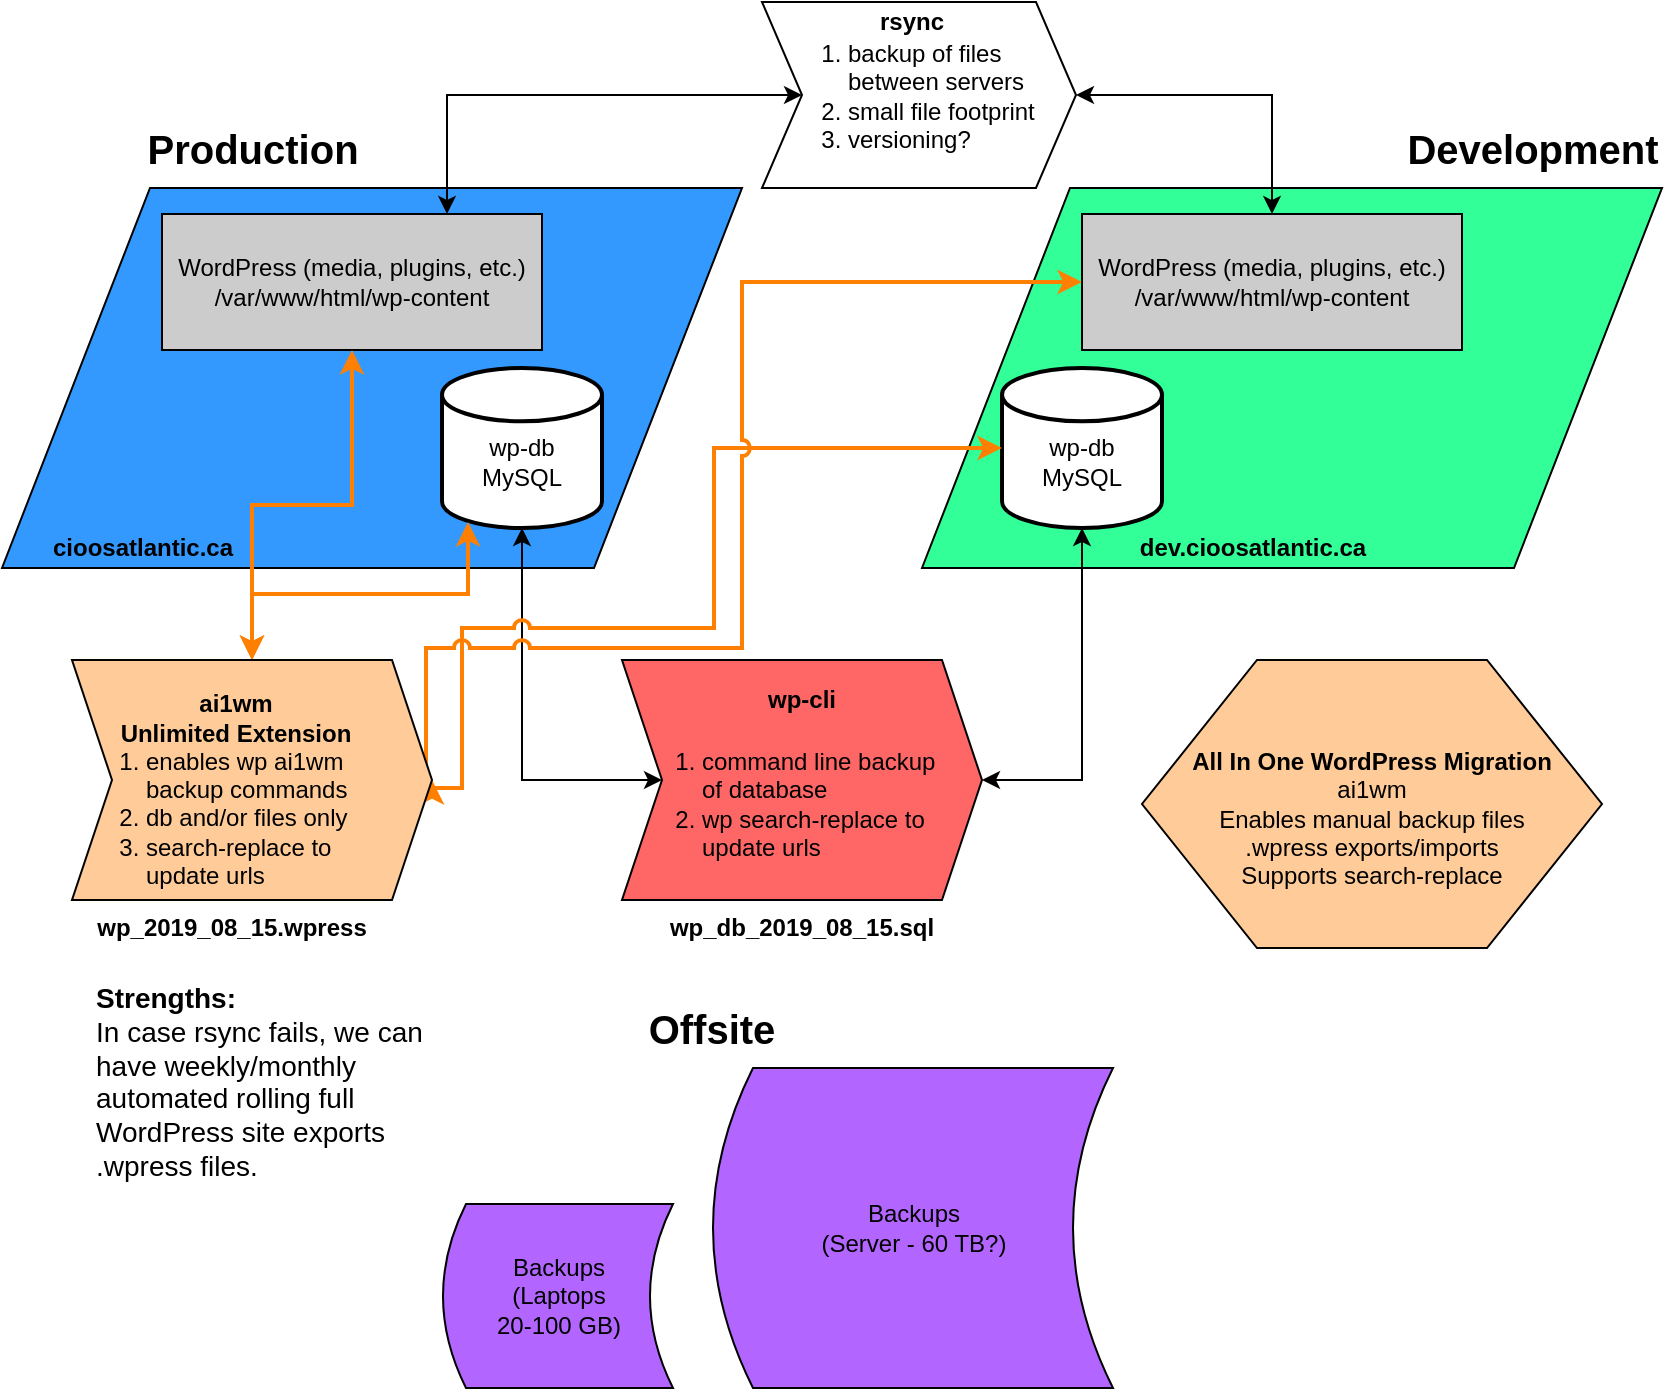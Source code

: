 <mxfile version="11.1.4"><diagram id="LKgL2-ZeIIv25cqgZQPq" name="Page-1"><mxGraphModel dx="1259" dy="699" grid="1" gridSize="10" guides="1" tooltips="1" connect="1" arrows="1" fold="1" page="1" pageScale="1" pageWidth="850" pageHeight="1100" math="0" shadow="0"><root><mxCell id="0"/><mxCell id="1" parent="0"/><mxCell id="nNQpPC160YtfCMQJZUzL-7" value="" style="shape=parallelogram;perimeter=parallelogramPerimeter;whiteSpace=wrap;html=1;fillColor=#33FF99;" vertex="1" parent="1"><mxGeometry x="460" y="200" width="370" height="190" as="geometry"/></mxCell><mxCell id="nNQpPC160YtfCMQJZUzL-1" value="" style="shape=parallelogram;perimeter=parallelogramPerimeter;whiteSpace=wrap;html=1;fillColor=#3399FF;" vertex="1" parent="1"><mxGeometry y="200" width="370" height="190" as="geometry"/></mxCell><mxCell id="nNQpPC160YtfCMQJZUzL-3" value="Production" style="text;html=1;resizable=0;autosize=1;align=center;verticalAlign=middle;points=[];fillColor=none;strokeColor=none;rounded=0;fontStyle=1;fontSize=20;" vertex="1" parent="1"><mxGeometry x="90" y="170" width="70" height="20" as="geometry"/></mxCell><mxCell id="nNQpPC160YtfCMQJZUzL-21" style="edgeStyle=orthogonalEdgeStyle;rounded=0;orthogonalLoop=1;jettySize=auto;html=1;entryX=1;entryY=0.5;entryDx=0;entryDy=0;fillColor=#ffffff;startArrow=classic;startFill=1;exitX=0.5;exitY=1;exitDx=0;exitDy=0;exitPerimeter=0;" edge="1" parent="1" source="nNQpPC160YtfCMQJZUzL-12" target="nNQpPC160YtfCMQJZUzL-15"><mxGeometry relative="1" as="geometry"><mxPoint x="540" y="430" as="sourcePoint"/><Array as="points"><mxPoint x="540" y="496"/></Array></mxGeometry></mxCell><mxCell id="nNQpPC160YtfCMQJZUzL-4" value="dev.cioosatlantic.ca" style="text;html=1;resizable=0;autosize=1;align=center;verticalAlign=middle;points=[];fillColor=none;strokeColor=none;rounded=0;fontStyle=1" vertex="1" parent="1"><mxGeometry x="565" y="370" width="120" height="20" as="geometry"/></mxCell><mxCell id="nNQpPC160YtfCMQJZUzL-5" value="Development" style="text;html=1;resizable=0;autosize=1;align=center;verticalAlign=middle;points=[];fillColor=none;strokeColor=none;rounded=0;fontStyle=1;fontSize=20;" vertex="1" parent="1"><mxGeometry x="720" y="170" width="90" height="20" as="geometry"/></mxCell><mxCell id="nNQpPC160YtfCMQJZUzL-26" style="edgeStyle=orthogonalEdgeStyle;rounded=0;orthogonalLoop=1;jettySize=auto;html=1;entryX=0;entryY=0.5;entryDx=0;entryDy=0;fillColor=#ffffff;startArrow=classic;startFill=1;exitX=0.5;exitY=1;exitDx=0;exitDy=0;exitPerimeter=0;" edge="1" parent="1" source="nNQpPC160YtfCMQJZUzL-10" target="nNQpPC160YtfCMQJZUzL-15"><mxGeometry relative="1" as="geometry"><Array as="points"><mxPoint x="260" y="496"/></Array></mxGeometry></mxCell><mxCell id="nNQpPC160YtfCMQJZUzL-6" value="cioosatlantic.ca" style="text;html=1;resizable=0;autosize=1;align=center;verticalAlign=middle;points=[];fillColor=none;strokeColor=none;rounded=0;fontStyle=1" vertex="1" parent="1"><mxGeometry x="20" y="370" width="100" height="20" as="geometry"/></mxCell><mxCell id="nNQpPC160YtfCMQJZUzL-31" style="edgeStyle=orthogonalEdgeStyle;rounded=0;orthogonalLoop=1;jettySize=auto;html=1;exitX=0.75;exitY=0;exitDx=0;exitDy=0;startArrow=classic;startFill=1;fillColor=#ffffff;entryX=0;entryY=0.5;entryDx=0;entryDy=0;" edge="1" parent="1" source="nNQpPC160YtfCMQJZUzL-8" target="nNQpPC160YtfCMQJZUzL-28"><mxGeometry relative="1" as="geometry"><Array as="points"><mxPoint x="223" y="154"/></Array></mxGeometry></mxCell><mxCell id="nNQpPC160YtfCMQJZUzL-8" value="WordPress (media, plugins, etc.)&lt;br&gt;/var/www/html/wp-content" style="rounded=0;whiteSpace=wrap;html=1;fillColor=#CCCCCC;" vertex="1" parent="1"><mxGeometry x="80" y="213" width="190" height="68" as="geometry"/></mxCell><mxCell id="nNQpPC160YtfCMQJZUzL-10" value="&lt;br&gt;wp-db&lt;br&gt;MySQL" style="strokeWidth=2;html=1;shape=mxgraph.flowchart.database;whiteSpace=wrap;" vertex="1" parent="1"><mxGeometry x="220" y="290" width="80" height="80" as="geometry"/></mxCell><mxCell id="nNQpPC160YtfCMQJZUzL-11" value="WordPress (media, plugins, etc.)&lt;br&gt;/var/www/html/wp-content" style="rounded=0;whiteSpace=wrap;html=1;fillColor=#CCCCCC;" vertex="1" parent="1"><mxGeometry x="540" y="213" width="190" height="68" as="geometry"/></mxCell><mxCell id="nNQpPC160YtfCMQJZUzL-12" value="&lt;br&gt;wp-db&lt;br&gt;MySQL" style="strokeWidth=2;html=1;shape=mxgraph.flowchart.database;whiteSpace=wrap;" vertex="1" parent="1"><mxGeometry x="500" y="290" width="80" height="80" as="geometry"/></mxCell><mxCell id="nNQpPC160YtfCMQJZUzL-13" value="Backups&lt;br&gt;(Server - 60 TB?)" style="shape=dataStorage;whiteSpace=wrap;html=1;fillColor=#B266FF;" vertex="1" parent="1"><mxGeometry x="355.5" y="640" width="200" height="160" as="geometry"/></mxCell><mxCell id="nNQpPC160YtfCMQJZUzL-14" value="Backups&lt;br&gt;(Laptops&lt;br&gt;20-100 GB)" style="shape=dataStorage;whiteSpace=wrap;html=1;fillColor=#B266FF;" vertex="1" parent="1"><mxGeometry x="220.5" y="708" width="115" height="92" as="geometry"/></mxCell><mxCell id="nNQpPC160YtfCMQJZUzL-15" value="" style="shape=step;perimeter=stepPerimeter;whiteSpace=wrap;html=1;fixedSize=1;fillColor=#FF6666;" vertex="1" parent="1"><mxGeometry x="310" y="436" width="180" height="120" as="geometry"/></mxCell><mxCell id="nNQpPC160YtfCMQJZUzL-16" value="&lt;ol&gt;&lt;li&gt;command line backup of database&lt;/li&gt;&lt;li&gt;wp search-replace to update urls&lt;/li&gt;&lt;/ol&gt;" style="text;html=1;strokeColor=none;fillColor=none;align=left;verticalAlign=middle;whiteSpace=wrap;rounded=0;" vertex="1" parent="1"><mxGeometry x="308" y="463" width="160" height="90" as="geometry"/></mxCell><mxCell id="nNQpPC160YtfCMQJZUzL-17" value="&lt;b&gt;wp-cli&lt;/b&gt;" style="text;html=1;strokeColor=none;fillColor=none;align=center;verticalAlign=middle;whiteSpace=wrap;rounded=0;" vertex="1" parent="1"><mxGeometry x="380" y="446" width="40" height="20" as="geometry"/></mxCell><mxCell id="nNQpPC160YtfCMQJZUzL-27" value="wp_db_2019_08_15.sql" style="text;html=1;strokeColor=none;fillColor=none;align=center;verticalAlign=middle;whiteSpace=wrap;rounded=0;fontStyle=1" vertex="1" parent="1"><mxGeometry x="325" y="560" width="150" height="20" as="geometry"/></mxCell><mxCell id="nNQpPC160YtfCMQJZUzL-32" style="edgeStyle=orthogonalEdgeStyle;rounded=0;orthogonalLoop=1;jettySize=auto;html=1;exitX=1;exitY=0.5;exitDx=0;exitDy=0;entryX=0.5;entryY=0;entryDx=0;entryDy=0;startArrow=classic;startFill=1;fillColor=#ffffff;" edge="1" parent="1" source="nNQpPC160YtfCMQJZUzL-28" target="nNQpPC160YtfCMQJZUzL-11"><mxGeometry relative="1" as="geometry"/></mxCell><mxCell id="nNQpPC160YtfCMQJZUzL-28" value="" style="shape=step;perimeter=stepPerimeter;whiteSpace=wrap;html=1;fixedSize=1;" vertex="1" parent="1"><mxGeometry x="380" y="107" width="157" height="93" as="geometry"/></mxCell><mxCell id="nNQpPC160YtfCMQJZUzL-29" value="&lt;b&gt;rsync&lt;/b&gt;" style="text;html=1;strokeColor=none;fillColor=none;align=center;verticalAlign=middle;whiteSpace=wrap;rounded=0;" vertex="1" parent="1"><mxGeometry x="435" y="107" width="40" height="20" as="geometry"/></mxCell><mxCell id="nNQpPC160YtfCMQJZUzL-30" value="&lt;ol&gt;&lt;li&gt;backup of files between servers&lt;/li&gt;&lt;li&gt;small file footprint&lt;/li&gt;&lt;li&gt;versioning?&lt;/li&gt;&lt;/ol&gt;" style="text;html=1;strokeColor=none;fillColor=none;align=left;verticalAlign=middle;whiteSpace=wrap;rounded=0;" vertex="1" parent="1"><mxGeometry x="381" y="117" width="145" height="73" as="geometry"/></mxCell><mxCell id="nNQpPC160YtfCMQJZUzL-34" value="&lt;b&gt;&lt;br&gt;All In One WordPress Migration&lt;br&gt;&lt;/b&gt;ai1wm&lt;br&gt;Enables manual backup files&lt;br&gt;.wpress exports/imports&lt;br&gt;Supports search-replace" style="shape=hexagon;perimeter=hexagonPerimeter2;whiteSpace=wrap;html=1;align=center;fillColor=#FFCC99;" vertex="1" parent="1"><mxGeometry x="570" y="436" width="230" height="144" as="geometry"/></mxCell><mxCell id="nNQpPC160YtfCMQJZUzL-39" style="edgeStyle=orthogonalEdgeStyle;rounded=0;orthogonalLoop=1;jettySize=auto;html=1;exitX=0.5;exitY=0;exitDx=0;exitDy=0;entryX=0.163;entryY=0.963;entryDx=0;entryDy=0;entryPerimeter=0;startArrow=classic;startFill=1;fillColor=#ffffff;jumpStyle=none;strokeColor=#FF8000;strokeWidth=2;" edge="1" parent="1" source="nNQpPC160YtfCMQJZUzL-35" target="nNQpPC160YtfCMQJZUzL-10"><mxGeometry relative="1" as="geometry"/></mxCell><mxCell id="nNQpPC160YtfCMQJZUzL-41" style="edgeStyle=orthogonalEdgeStyle;rounded=0;orthogonalLoop=1;jettySize=auto;html=1;entryX=0.5;entryY=1;entryDx=0;entryDy=0;startArrow=classic;startFill=1;fillColor=#ffffff;jumpStyle=none;strokeColor=#FF8000;strokeWidth=2;" edge="1" parent="1" source="nNQpPC160YtfCMQJZUzL-35" target="nNQpPC160YtfCMQJZUzL-8"><mxGeometry relative="1" as="geometry"/></mxCell><mxCell id="nNQpPC160YtfCMQJZUzL-46" style="edgeStyle=orthogonalEdgeStyle;rounded=0;orthogonalLoop=1;jettySize=auto;html=1;exitX=1;exitY=0.5;exitDx=0;exitDy=0;entryX=0;entryY=0.5;entryDx=0;entryDy=0;entryPerimeter=0;startArrow=classic;startFill=1;fillColor=#ffffff;fontSize=20;jumpStyle=arc;strokeColor=#FF8000;strokeWidth=2;" edge="1" parent="1" source="nNQpPC160YtfCMQJZUzL-35" target="nNQpPC160YtfCMQJZUzL-12"><mxGeometry relative="1" as="geometry"><Array as="points"><mxPoint x="230" y="500"/><mxPoint x="230" y="420"/><mxPoint x="356" y="420"/><mxPoint x="356" y="330"/></Array></mxGeometry></mxCell><mxCell id="nNQpPC160YtfCMQJZUzL-47" style="edgeStyle=orthogonalEdgeStyle;rounded=0;jumpStyle=arc;orthogonalLoop=1;jettySize=auto;html=1;exitX=1;exitY=0.5;exitDx=0;exitDy=0;entryX=0;entryY=0.5;entryDx=0;entryDy=0;startArrow=classic;startFill=1;fillColor=#ffffff;fontSize=20;strokeColor=#FF8000;strokeWidth=2;" edge="1" parent="1" source="nNQpPC160YtfCMQJZUzL-35" target="nNQpPC160YtfCMQJZUzL-11"><mxGeometry relative="1" as="geometry"><Array as="points"><mxPoint x="212" y="430"/><mxPoint x="370" y="430"/><mxPoint x="370" y="247"/></Array></mxGeometry></mxCell><mxCell id="nNQpPC160YtfCMQJZUzL-35" value="&lt;div&gt;&lt;br&gt;&lt;/div&gt;" style="shape=step;perimeter=stepPerimeter;whiteSpace=wrap;html=1;fixedSize=1;align=left;fillColor=#FFCC99;" vertex="1" parent="1"><mxGeometry x="35" y="436" width="180" height="120" as="geometry"/></mxCell><mxCell id="nNQpPC160YtfCMQJZUzL-36" value="&lt;span style=&quot;text-align: left&quot;&gt;ai1wm&lt;/span&gt;&lt;br style=&quot;text-align: left&quot;&gt;&lt;span style=&quot;text-align: left&quot;&gt;Unlimited Extension&lt;/span&gt;" style="text;html=1;strokeColor=none;fillColor=none;align=center;verticalAlign=middle;whiteSpace=wrap;rounded=0;fontStyle=1" vertex="1" parent="1"><mxGeometry x="52" y="450" width="130" height="30" as="geometry"/></mxCell><mxCell id="nNQpPC160YtfCMQJZUzL-38" value="&lt;ol&gt;&lt;li&gt;enables wp ai1wm backup commands&lt;br&gt;&lt;/li&gt;&lt;li&gt;db and/or files only&lt;/li&gt;&lt;li&gt;search-replace to update urls&lt;/li&gt;&lt;/ol&gt;" style="text;html=1;strokeColor=none;fillColor=none;align=left;verticalAlign=middle;whiteSpace=wrap;rounded=0;" vertex="1" parent="1"><mxGeometry x="30" y="470" width="160" height="90" as="geometry"/></mxCell><mxCell id="nNQpPC160YtfCMQJZUzL-48" value="wp_2019_08_15.wpress" style="text;html=1;strokeColor=none;fillColor=none;align=center;verticalAlign=middle;whiteSpace=wrap;rounded=0;fontStyle=1" vertex="1" parent="1"><mxGeometry x="40" y="560" width="150" height="20" as="geometry"/></mxCell><mxCell id="nNQpPC160YtfCMQJZUzL-50" value="&lt;font style=&quot;font-size: 14px&quot;&gt;&lt;b&gt;Strengths:&lt;/b&gt;&lt;br&gt;In case rsync fails, we can have weekly/monthly automated rolling full WordPress site exports .wpress files.&lt;/font&gt;" style="text;html=1;strokeColor=none;fillColor=none;align=left;verticalAlign=top;whiteSpace=wrap;rounded=0;labelBackgroundColor=none;fontSize=14;labelPosition=center;verticalLabelPosition=middle;horizontal=1;" vertex="1" parent="1"><mxGeometry x="45" y="590" width="170" height="100" as="geometry"/></mxCell><mxCell id="nNQpPC160YtfCMQJZUzL-51" value="Offsite" style="text;html=1;strokeColor=none;fillColor=none;align=center;verticalAlign=middle;whiteSpace=wrap;rounded=0;labelBackgroundColor=none;fontSize=20;fontStyle=1" vertex="1" parent="1"><mxGeometry x="300" y="610" width="110" height="20" as="geometry"/></mxCell></root></mxGraphModel></diagram></mxfile>